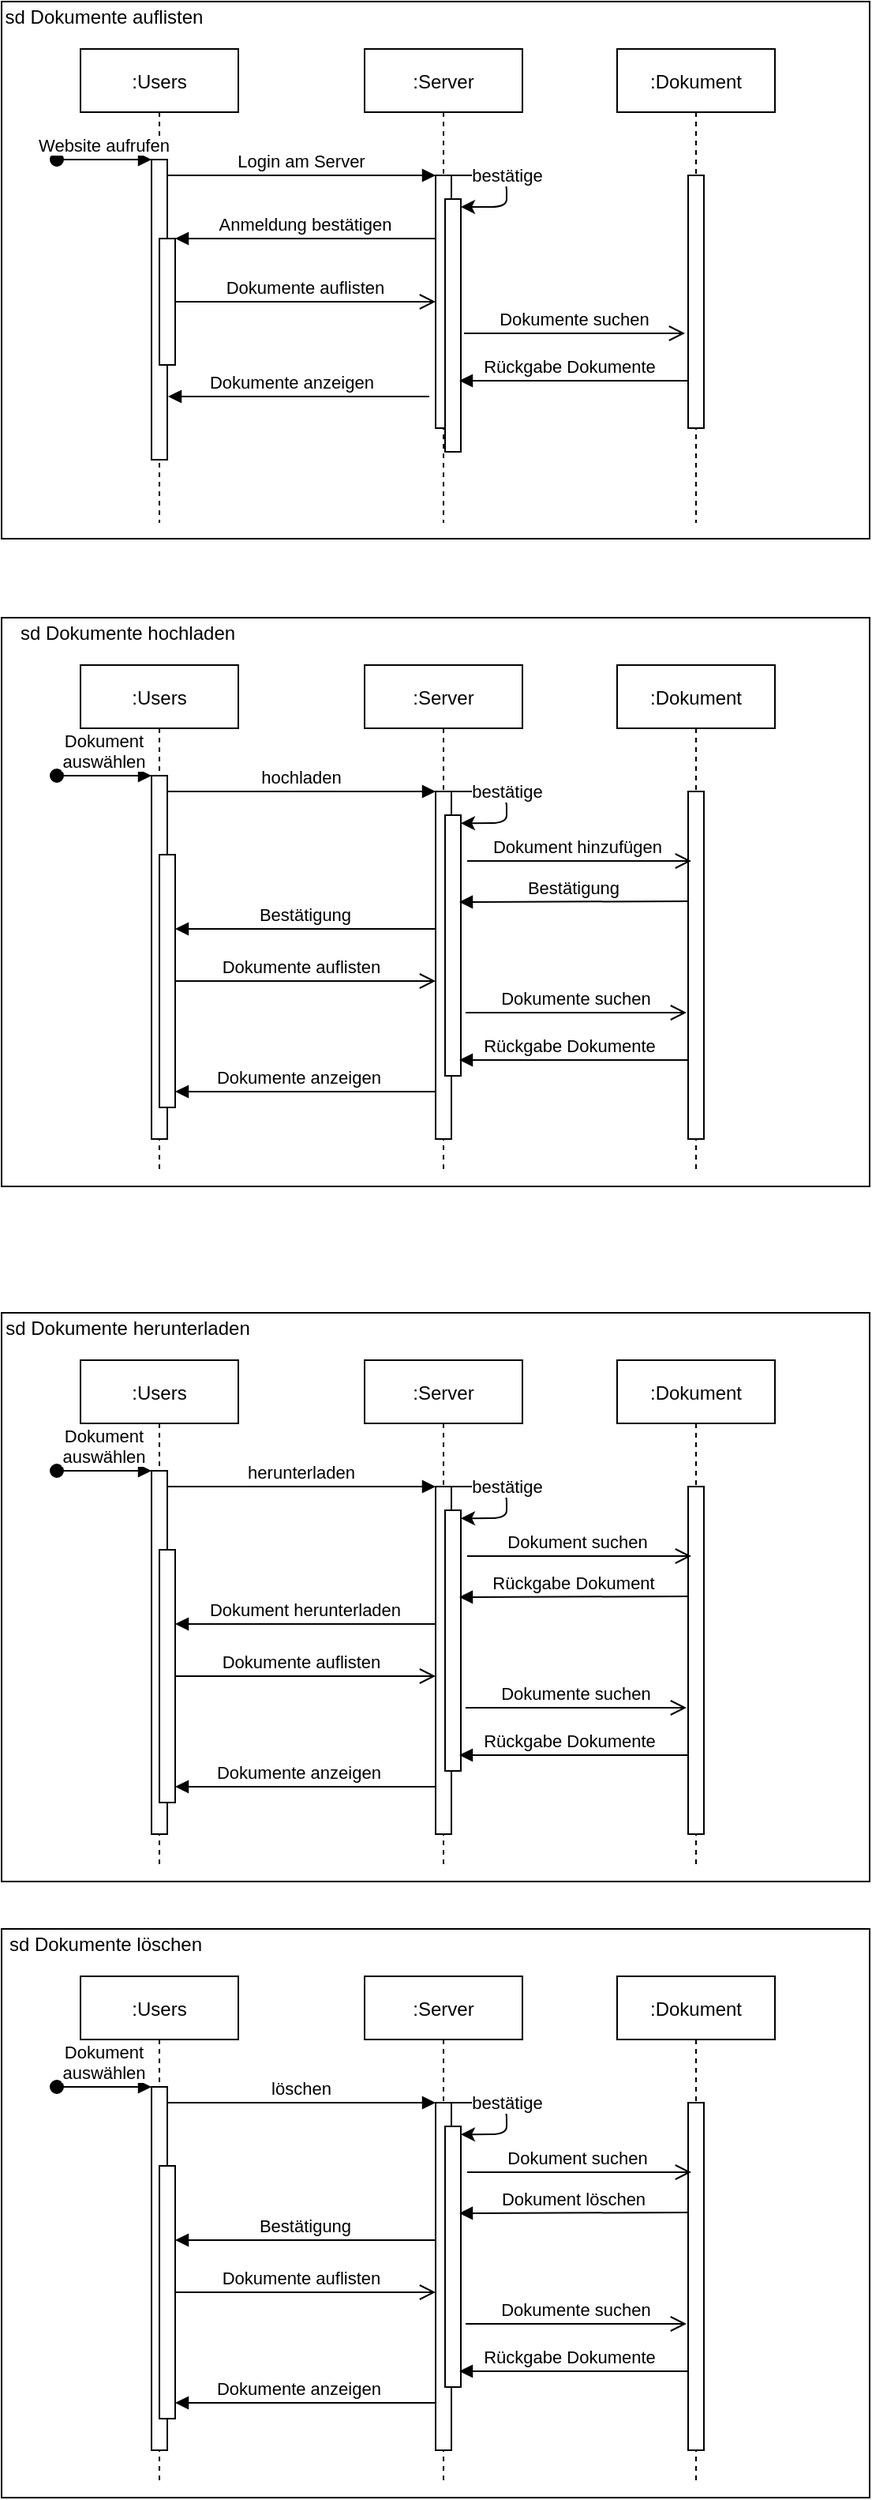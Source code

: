 <mxfile version="13.7.7" type="device"><diagram id="kgpKYQtTHZ0yAKxKKP6v" name="Page-1"><mxGraphModel dx="1673" dy="934" grid="0" gridSize="10" guides="1" tooltips="1" connect="1" arrows="1" fold="1" page="1" pageScale="1" pageWidth="850" pageHeight="1100" math="0" shadow="0"><root><mxCell id="0"/><mxCell id="1" parent="0"/><mxCell id="aRVjEOORN5K7vQ6r3Gwj-10" value="" style="rounded=0;whiteSpace=wrap;html=1;" vertex="1" parent="1"><mxGeometry x="70" y="50" width="550" height="340" as="geometry"/></mxCell><mxCell id="3nuBFxr9cyL0pnOWT2aG-1" value=":Users" style="shape=umlLifeline;perimeter=lifelinePerimeter;container=1;collapsible=0;recursiveResize=0;rounded=0;shadow=0;strokeWidth=1;" parent="1" vertex="1"><mxGeometry x="120" y="80" width="100" height="300" as="geometry"/></mxCell><mxCell id="3nuBFxr9cyL0pnOWT2aG-2" value="" style="points=[];perimeter=orthogonalPerimeter;rounded=0;shadow=0;strokeWidth=1;" parent="3nuBFxr9cyL0pnOWT2aG-1" vertex="1"><mxGeometry x="45" y="70" width="10" height="190" as="geometry"/></mxCell><mxCell id="3nuBFxr9cyL0pnOWT2aG-3" value="Website aufrufen" style="verticalAlign=bottom;startArrow=oval;endArrow=block;startSize=8;shadow=0;strokeWidth=1;" parent="3nuBFxr9cyL0pnOWT2aG-1" target="3nuBFxr9cyL0pnOWT2aG-2" edge="1"><mxGeometry relative="1" as="geometry"><mxPoint x="-15" y="70" as="sourcePoint"/></mxGeometry></mxCell><mxCell id="3nuBFxr9cyL0pnOWT2aG-4" value="" style="points=[];perimeter=orthogonalPerimeter;rounded=0;shadow=0;strokeWidth=1;" parent="3nuBFxr9cyL0pnOWT2aG-1" vertex="1"><mxGeometry x="50" y="120" width="10" height="80" as="geometry"/></mxCell><mxCell id="3nuBFxr9cyL0pnOWT2aG-5" value=":Server" style="shape=umlLifeline;perimeter=lifelinePerimeter;container=1;collapsible=0;recursiveResize=0;rounded=0;shadow=0;strokeWidth=1;" parent="1" vertex="1"><mxGeometry x="300" y="80" width="100" height="300" as="geometry"/></mxCell><mxCell id="3nuBFxr9cyL0pnOWT2aG-6" value="" style="points=[];perimeter=orthogonalPerimeter;rounded=0;shadow=0;strokeWidth=1;" parent="3nuBFxr9cyL0pnOWT2aG-5" vertex="1"><mxGeometry x="45" y="80" width="10" height="160" as="geometry"/></mxCell><mxCell id="aRVjEOORN5K7vQ6r3Gwj-4" value="" style="points=[];perimeter=orthogonalPerimeter;rounded=0;shadow=0;strokeWidth=1;" vertex="1" parent="3nuBFxr9cyL0pnOWT2aG-5"><mxGeometry x="51" y="95" width="10" height="160" as="geometry"/></mxCell><mxCell id="aRVjEOORN5K7vQ6r3Gwj-3" value="" style="endArrow=classic;html=1;entryX=1;entryY=0.031;entryDx=0;entryDy=0;entryPerimeter=0;" edge="1" parent="3nuBFxr9cyL0pnOWT2aG-5" source="3nuBFxr9cyL0pnOWT2aG-5" target="aRVjEOORN5K7vQ6r3Gwj-4"><mxGeometry width="50" height="50" relative="1" as="geometry"><mxPoint x="100" y="350" as="sourcePoint"/><mxPoint x="150" y="300" as="targetPoint"/><Array as="points"><mxPoint x="90" y="80"/><mxPoint x="90" y="100"/></Array></mxGeometry></mxCell><mxCell id="aRVjEOORN5K7vQ6r3Gwj-5" value="bestätige" style="edgeLabel;html=1;align=center;verticalAlign=middle;resizable=0;points=[];" vertex="1" connectable="0" parent="aRVjEOORN5K7vQ6r3Gwj-3"><mxGeometry x="-0.318" relative="1" as="geometry"><mxPoint x="9.5" as="offset"/></mxGeometry></mxCell><mxCell id="3nuBFxr9cyL0pnOWT2aG-8" value="Login am Server" style="verticalAlign=bottom;endArrow=block;entryX=0;entryY=0;shadow=0;strokeWidth=1;" parent="1" source="3nuBFxr9cyL0pnOWT2aG-2" target="3nuBFxr9cyL0pnOWT2aG-6" edge="1"><mxGeometry relative="1" as="geometry"><mxPoint x="275" y="160" as="sourcePoint"/></mxGeometry></mxCell><mxCell id="3nuBFxr9cyL0pnOWT2aG-9" value="Anmeldung bestätigen" style="verticalAlign=bottom;endArrow=block;entryX=1;entryY=0;shadow=0;strokeWidth=1;" parent="1" source="3nuBFxr9cyL0pnOWT2aG-6" target="3nuBFxr9cyL0pnOWT2aG-4" edge="1"><mxGeometry relative="1" as="geometry"><mxPoint x="240" y="200" as="sourcePoint"/></mxGeometry></mxCell><mxCell id="3nuBFxr9cyL0pnOWT2aG-10" value="Dokumente auflisten" style="verticalAlign=bottom;endArrow=open;endSize=8;exitX=1;exitY=0.5;shadow=0;strokeWidth=1;exitDx=0;exitDy=0;exitPerimeter=0;" parent="1" source="3nuBFxr9cyL0pnOWT2aG-4" target="3nuBFxr9cyL0pnOWT2aG-6" edge="1"><mxGeometry relative="1" as="geometry"><mxPoint x="240" y="257" as="targetPoint"/><Array as="points"><mxPoint x="290" y="240"/></Array></mxGeometry></mxCell><mxCell id="aRVjEOORN5K7vQ6r3Gwj-1" value=":Dokument" style="shape=umlLifeline;perimeter=lifelinePerimeter;container=1;collapsible=0;recursiveResize=0;rounded=0;shadow=0;strokeWidth=1;" vertex="1" parent="1"><mxGeometry x="460" y="80" width="100" height="300" as="geometry"/></mxCell><mxCell id="aRVjEOORN5K7vQ6r3Gwj-2" value="" style="points=[];perimeter=orthogonalPerimeter;rounded=0;shadow=0;strokeWidth=1;" vertex="1" parent="aRVjEOORN5K7vQ6r3Gwj-1"><mxGeometry x="45" y="80" width="10" height="160" as="geometry"/></mxCell><mxCell id="aRVjEOORN5K7vQ6r3Gwj-7" value="Dokumente suchen" style="verticalAlign=bottom;endArrow=open;endSize=8;exitX=1;exitY=0.5;shadow=0;strokeWidth=1;exitDx=0;exitDy=0;exitPerimeter=0;" edge="1" parent="1"><mxGeometry relative="1" as="geometry"><mxPoint x="503" y="260" as="targetPoint"/><mxPoint x="363" y="260" as="sourcePoint"/><Array as="points"><mxPoint x="473" y="260"/></Array></mxGeometry></mxCell><mxCell id="aRVjEOORN5K7vQ6r3Gwj-8" value="Rückgabe Dokumente" style="verticalAlign=bottom;endArrow=block;shadow=0;strokeWidth=1;" edge="1" parent="1"><mxGeometry x="0.035" relative="1" as="geometry"><mxPoint x="505" y="290" as="sourcePoint"/><mxPoint x="360" y="290" as="targetPoint"/><mxPoint as="offset"/></mxGeometry></mxCell><mxCell id="aRVjEOORN5K7vQ6r3Gwj-9" value="Dokumente anzeigen " style="verticalAlign=bottom;endArrow=block;shadow=0;strokeWidth=1;" edge="1" parent="1"><mxGeometry x="0.035" relative="1" as="geometry"><mxPoint x="341" y="300" as="sourcePoint"/><mxPoint x="175.5" y="300" as="targetPoint"/><mxPoint as="offset"/></mxGeometry></mxCell><mxCell id="aRVjEOORN5K7vQ6r3Gwj-11" value="sd Dokumente auflisten" style="text;html=1;strokeColor=none;fillColor=none;align=center;verticalAlign=middle;whiteSpace=wrap;rounded=0;" vertex="1" parent="1"><mxGeometry x="70" y="50" width="130" height="20" as="geometry"/></mxCell><mxCell id="aRVjEOORN5K7vQ6r3Gwj-12" value="" style="rounded=0;whiteSpace=wrap;html=1;" vertex="1" parent="1"><mxGeometry x="70" y="440" width="550" height="360" as="geometry"/></mxCell><mxCell id="aRVjEOORN5K7vQ6r3Gwj-13" value=":Users" style="shape=umlLifeline;perimeter=lifelinePerimeter;container=1;collapsible=0;recursiveResize=0;rounded=0;shadow=0;strokeWidth=1;" vertex="1" parent="1"><mxGeometry x="120" y="470" width="100" height="320" as="geometry"/></mxCell><mxCell id="aRVjEOORN5K7vQ6r3Gwj-14" value="" style="points=[];perimeter=orthogonalPerimeter;rounded=0;shadow=0;strokeWidth=1;" vertex="1" parent="aRVjEOORN5K7vQ6r3Gwj-13"><mxGeometry x="45" y="70" width="10" height="230" as="geometry"/></mxCell><mxCell id="aRVjEOORN5K7vQ6r3Gwj-15" value="Dokument &#10;auswählen" style="verticalAlign=bottom;startArrow=oval;endArrow=block;startSize=8;shadow=0;strokeWidth=1;" edge="1" parent="aRVjEOORN5K7vQ6r3Gwj-13" target="aRVjEOORN5K7vQ6r3Gwj-14"><mxGeometry relative="1" as="geometry"><mxPoint x="-15" y="70" as="sourcePoint"/></mxGeometry></mxCell><mxCell id="aRVjEOORN5K7vQ6r3Gwj-16" value="" style="points=[];perimeter=orthogonalPerimeter;rounded=0;shadow=0;strokeWidth=1;" vertex="1" parent="aRVjEOORN5K7vQ6r3Gwj-13"><mxGeometry x="50" y="120" width="10" height="160" as="geometry"/></mxCell><mxCell id="aRVjEOORN5K7vQ6r3Gwj-17" value=":Server" style="shape=umlLifeline;perimeter=lifelinePerimeter;container=1;collapsible=0;recursiveResize=0;rounded=0;shadow=0;strokeWidth=1;" vertex="1" parent="1"><mxGeometry x="300" y="470" width="100" height="320" as="geometry"/></mxCell><mxCell id="aRVjEOORN5K7vQ6r3Gwj-18" value="" style="points=[];perimeter=orthogonalPerimeter;rounded=0;shadow=0;strokeWidth=1;" vertex="1" parent="aRVjEOORN5K7vQ6r3Gwj-17"><mxGeometry x="45" y="80" width="10" height="220" as="geometry"/></mxCell><mxCell id="aRVjEOORN5K7vQ6r3Gwj-19" value="" style="points=[];perimeter=orthogonalPerimeter;rounded=0;shadow=0;strokeWidth=1;" vertex="1" parent="aRVjEOORN5K7vQ6r3Gwj-17"><mxGeometry x="51" y="95" width="10" height="165" as="geometry"/></mxCell><mxCell id="aRVjEOORN5K7vQ6r3Gwj-20" value="" style="endArrow=classic;html=1;entryX=1;entryY=0.031;entryDx=0;entryDy=0;entryPerimeter=0;" edge="1" parent="aRVjEOORN5K7vQ6r3Gwj-17" source="aRVjEOORN5K7vQ6r3Gwj-17" target="aRVjEOORN5K7vQ6r3Gwj-19"><mxGeometry width="50" height="50" relative="1" as="geometry"><mxPoint x="100" y="350" as="sourcePoint"/><mxPoint x="150" y="300" as="targetPoint"/><Array as="points"><mxPoint x="90" y="80"/><mxPoint x="90" y="100"/></Array></mxGeometry></mxCell><mxCell id="aRVjEOORN5K7vQ6r3Gwj-21" value="bestätige" style="edgeLabel;html=1;align=center;verticalAlign=middle;resizable=0;points=[];" vertex="1" connectable="0" parent="aRVjEOORN5K7vQ6r3Gwj-20"><mxGeometry x="-0.318" relative="1" as="geometry"><mxPoint x="9.5" as="offset"/></mxGeometry></mxCell><mxCell id="aRVjEOORN5K7vQ6r3Gwj-22" value="hochladen" style="verticalAlign=bottom;endArrow=block;entryX=0;entryY=0;shadow=0;strokeWidth=1;" edge="1" parent="1" source="aRVjEOORN5K7vQ6r3Gwj-14" target="aRVjEOORN5K7vQ6r3Gwj-18"><mxGeometry relative="1" as="geometry"><mxPoint x="275" y="550" as="sourcePoint"/></mxGeometry></mxCell><mxCell id="aRVjEOORN5K7vQ6r3Gwj-23" value="Bestätigung" style="verticalAlign=bottom;endArrow=block;entryX=1;entryY=0;shadow=0;strokeWidth=1;" edge="1" parent="1"><mxGeometry relative="1" as="geometry"><mxPoint x="345" y="637" as="sourcePoint"/><mxPoint x="180" y="637" as="targetPoint"/></mxGeometry></mxCell><mxCell id="aRVjEOORN5K7vQ6r3Gwj-24" value="Dokumente auflisten" style="verticalAlign=bottom;endArrow=open;endSize=8;exitX=1;exitY=0.5;shadow=0;strokeWidth=1;exitDx=0;exitDy=0;exitPerimeter=0;" edge="1" parent="1"><mxGeometry x="0.333" y="-30" relative="1" as="geometry"><mxPoint x="345" y="670" as="targetPoint"/><Array as="points"><mxPoint x="290" y="670"/></Array><mxPoint x="180" y="670" as="sourcePoint"/><mxPoint x="-30" y="-30" as="offset"/></mxGeometry></mxCell><mxCell id="aRVjEOORN5K7vQ6r3Gwj-25" value=":Dokument" style="shape=umlLifeline;perimeter=lifelinePerimeter;container=1;collapsible=0;recursiveResize=0;rounded=0;shadow=0;strokeWidth=1;" vertex="1" parent="1"><mxGeometry x="460" y="470" width="100" height="320" as="geometry"/></mxCell><mxCell id="aRVjEOORN5K7vQ6r3Gwj-26" value="" style="points=[];perimeter=orthogonalPerimeter;rounded=0;shadow=0;strokeWidth=1;" vertex="1" parent="aRVjEOORN5K7vQ6r3Gwj-25"><mxGeometry x="45" y="80" width="10" height="220" as="geometry"/></mxCell><mxCell id="aRVjEOORN5K7vQ6r3Gwj-30" value="sd Dokumente hochladen" style="text;html=1;strokeColor=none;fillColor=none;align=center;verticalAlign=middle;whiteSpace=wrap;rounded=0;" vertex="1" parent="1"><mxGeometry x="70" y="440" width="160" height="20" as="geometry"/></mxCell><mxCell id="aRVjEOORN5K7vQ6r3Gwj-31" value="Dokument hinzufügen" style="verticalAlign=bottom;endArrow=open;endSize=8;exitX=1;exitY=0.5;shadow=0;strokeWidth=1;exitDx=0;exitDy=0;exitPerimeter=0;entryX=0.5;entryY=0.25;entryDx=0;entryDy=0;entryPerimeter=0;" edge="1" parent="1"><mxGeometry x="0.692" y="-50" relative="1" as="geometry"><mxPoint x="507" y="594" as="targetPoint"/><Array as="points"><mxPoint x="475" y="594"/></Array><mxPoint x="365" y="594" as="sourcePoint"/><mxPoint x="-50" y="-50" as="offset"/></mxGeometry></mxCell><mxCell id="aRVjEOORN5K7vQ6r3Gwj-32" value="Bestätigung" style="verticalAlign=bottom;endArrow=block;shadow=0;strokeWidth=1;" edge="1" parent="1"><mxGeometry relative="1" as="geometry"><mxPoint x="505" y="619.5" as="sourcePoint"/><mxPoint x="360" y="620" as="targetPoint"/></mxGeometry></mxCell><mxCell id="aRVjEOORN5K7vQ6r3Gwj-33" value="Dokumente suchen" style="verticalAlign=bottom;endArrow=open;endSize=8;exitX=1;exitY=0.5;shadow=0;strokeWidth=1;exitDx=0;exitDy=0;exitPerimeter=0;" edge="1" parent="1"><mxGeometry relative="1" as="geometry"><mxPoint x="504" y="690" as="targetPoint"/><mxPoint x="364" y="690" as="sourcePoint"/><Array as="points"><mxPoint x="474" y="690"/></Array></mxGeometry></mxCell><mxCell id="aRVjEOORN5K7vQ6r3Gwj-34" value="Rückgabe Dokumente" style="verticalAlign=bottom;endArrow=block;shadow=0;strokeWidth=1;" edge="1" parent="1"><mxGeometry x="0.035" relative="1" as="geometry"><mxPoint x="505" y="720" as="sourcePoint"/><mxPoint x="360" y="720" as="targetPoint"/><mxPoint as="offset"/></mxGeometry></mxCell><mxCell id="aRVjEOORN5K7vQ6r3Gwj-35" value="Dokumente anzeigen " style="verticalAlign=bottom;endArrow=block;shadow=0;strokeWidth=1;" edge="1" parent="1"><mxGeometry x="0.035" relative="1" as="geometry"><mxPoint x="345.5" y="740" as="sourcePoint"/><mxPoint x="180" y="740" as="targetPoint"/><mxPoint as="offset"/></mxGeometry></mxCell><mxCell id="aRVjEOORN5K7vQ6r3Gwj-37" value="" style="rounded=0;whiteSpace=wrap;html=1;" vertex="1" parent="1"><mxGeometry x="70" y="880" width="550" height="360" as="geometry"/></mxCell><mxCell id="aRVjEOORN5K7vQ6r3Gwj-38" value=":Users" style="shape=umlLifeline;perimeter=lifelinePerimeter;container=1;collapsible=0;recursiveResize=0;rounded=0;shadow=0;strokeWidth=1;" vertex="1" parent="1"><mxGeometry x="120" y="910" width="100" height="320" as="geometry"/></mxCell><mxCell id="aRVjEOORN5K7vQ6r3Gwj-39" value="" style="points=[];perimeter=orthogonalPerimeter;rounded=0;shadow=0;strokeWidth=1;" vertex="1" parent="aRVjEOORN5K7vQ6r3Gwj-38"><mxGeometry x="45" y="70" width="10" height="230" as="geometry"/></mxCell><mxCell id="aRVjEOORN5K7vQ6r3Gwj-40" value="Dokument &#10;auswählen" style="verticalAlign=bottom;startArrow=oval;endArrow=block;startSize=8;shadow=0;strokeWidth=1;" edge="1" parent="aRVjEOORN5K7vQ6r3Gwj-38" target="aRVjEOORN5K7vQ6r3Gwj-39"><mxGeometry relative="1" as="geometry"><mxPoint x="-15" y="70" as="sourcePoint"/></mxGeometry></mxCell><mxCell id="aRVjEOORN5K7vQ6r3Gwj-41" value="" style="points=[];perimeter=orthogonalPerimeter;rounded=0;shadow=0;strokeWidth=1;" vertex="1" parent="aRVjEOORN5K7vQ6r3Gwj-38"><mxGeometry x="50" y="120" width="10" height="160" as="geometry"/></mxCell><mxCell id="aRVjEOORN5K7vQ6r3Gwj-42" value=":Server" style="shape=umlLifeline;perimeter=lifelinePerimeter;container=1;collapsible=0;recursiveResize=0;rounded=0;shadow=0;strokeWidth=1;" vertex="1" parent="1"><mxGeometry x="300" y="910" width="100" height="320" as="geometry"/></mxCell><mxCell id="aRVjEOORN5K7vQ6r3Gwj-43" value="" style="points=[];perimeter=orthogonalPerimeter;rounded=0;shadow=0;strokeWidth=1;" vertex="1" parent="aRVjEOORN5K7vQ6r3Gwj-42"><mxGeometry x="45" y="80" width="10" height="220" as="geometry"/></mxCell><mxCell id="aRVjEOORN5K7vQ6r3Gwj-44" value="" style="points=[];perimeter=orthogonalPerimeter;rounded=0;shadow=0;strokeWidth=1;" vertex="1" parent="aRVjEOORN5K7vQ6r3Gwj-42"><mxGeometry x="51" y="95" width="10" height="165" as="geometry"/></mxCell><mxCell id="aRVjEOORN5K7vQ6r3Gwj-45" value="" style="endArrow=classic;html=1;entryX=1;entryY=0.031;entryDx=0;entryDy=0;entryPerimeter=0;" edge="1" parent="aRVjEOORN5K7vQ6r3Gwj-42" source="aRVjEOORN5K7vQ6r3Gwj-42" target="aRVjEOORN5K7vQ6r3Gwj-44"><mxGeometry width="50" height="50" relative="1" as="geometry"><mxPoint x="100" y="350" as="sourcePoint"/><mxPoint x="150" y="300" as="targetPoint"/><Array as="points"><mxPoint x="90" y="80"/><mxPoint x="90" y="100"/></Array></mxGeometry></mxCell><mxCell id="aRVjEOORN5K7vQ6r3Gwj-46" value="bestätige" style="edgeLabel;html=1;align=center;verticalAlign=middle;resizable=0;points=[];" vertex="1" connectable="0" parent="aRVjEOORN5K7vQ6r3Gwj-45"><mxGeometry x="-0.318" relative="1" as="geometry"><mxPoint x="9.5" as="offset"/></mxGeometry></mxCell><mxCell id="aRVjEOORN5K7vQ6r3Gwj-47" value="herunterladen" style="verticalAlign=bottom;endArrow=block;entryX=0;entryY=0;shadow=0;strokeWidth=1;" edge="1" parent="1" source="aRVjEOORN5K7vQ6r3Gwj-39" target="aRVjEOORN5K7vQ6r3Gwj-43"><mxGeometry relative="1" as="geometry"><mxPoint x="275" y="990" as="sourcePoint"/></mxGeometry></mxCell><mxCell id="aRVjEOORN5K7vQ6r3Gwj-48" value="Dokument herunterladen" style="verticalAlign=bottom;endArrow=block;entryX=1;entryY=0;shadow=0;strokeWidth=1;" edge="1" parent="1"><mxGeometry relative="1" as="geometry"><mxPoint x="345" y="1077" as="sourcePoint"/><mxPoint x="180" y="1077" as="targetPoint"/></mxGeometry></mxCell><mxCell id="aRVjEOORN5K7vQ6r3Gwj-49" value="Dokumente auflisten" style="verticalAlign=bottom;endArrow=open;endSize=8;exitX=1;exitY=0.5;shadow=0;strokeWidth=1;exitDx=0;exitDy=0;exitPerimeter=0;" edge="1" parent="1"><mxGeometry x="0.333" y="-30" relative="1" as="geometry"><mxPoint x="345" y="1110" as="targetPoint"/><Array as="points"><mxPoint x="290" y="1110"/></Array><mxPoint x="180" y="1110" as="sourcePoint"/><mxPoint x="-30" y="-30" as="offset"/></mxGeometry></mxCell><mxCell id="aRVjEOORN5K7vQ6r3Gwj-50" value=":Dokument" style="shape=umlLifeline;perimeter=lifelinePerimeter;container=1;collapsible=0;recursiveResize=0;rounded=0;shadow=0;strokeWidth=1;" vertex="1" parent="1"><mxGeometry x="460" y="910" width="100" height="320" as="geometry"/></mxCell><mxCell id="aRVjEOORN5K7vQ6r3Gwj-51" value="" style="points=[];perimeter=orthogonalPerimeter;rounded=0;shadow=0;strokeWidth=1;" vertex="1" parent="aRVjEOORN5K7vQ6r3Gwj-50"><mxGeometry x="45" y="80" width="10" height="220" as="geometry"/></mxCell><mxCell id="aRVjEOORN5K7vQ6r3Gwj-52" value="sd Dokumente herunterladen" style="text;html=1;strokeColor=none;fillColor=none;align=center;verticalAlign=middle;whiteSpace=wrap;rounded=0;" vertex="1" parent="1"><mxGeometry x="70" y="880" width="160" height="20" as="geometry"/></mxCell><mxCell id="aRVjEOORN5K7vQ6r3Gwj-53" value="Dokument suchen" style="verticalAlign=bottom;endArrow=open;endSize=8;exitX=1;exitY=0.5;shadow=0;strokeWidth=1;exitDx=0;exitDy=0;exitPerimeter=0;entryX=0.5;entryY=0.25;entryDx=0;entryDy=0;entryPerimeter=0;" edge="1" parent="1"><mxGeometry x="0.692" y="-50" relative="1" as="geometry"><mxPoint x="507" y="1034" as="targetPoint"/><Array as="points"><mxPoint x="475" y="1034"/></Array><mxPoint x="365" y="1034" as="sourcePoint"/><mxPoint x="-50" y="-50" as="offset"/></mxGeometry></mxCell><mxCell id="aRVjEOORN5K7vQ6r3Gwj-54" value="Rückgabe Dokument" style="verticalAlign=bottom;endArrow=block;shadow=0;strokeWidth=1;" edge="1" parent="1"><mxGeometry relative="1" as="geometry"><mxPoint x="505" y="1059.5" as="sourcePoint"/><mxPoint x="360" y="1060" as="targetPoint"/></mxGeometry></mxCell><mxCell id="aRVjEOORN5K7vQ6r3Gwj-55" value="Dokumente suchen" style="verticalAlign=bottom;endArrow=open;endSize=8;exitX=1;exitY=0.5;shadow=0;strokeWidth=1;exitDx=0;exitDy=0;exitPerimeter=0;" edge="1" parent="1"><mxGeometry relative="1" as="geometry"><mxPoint x="504" y="1130" as="targetPoint"/><mxPoint x="364" y="1130" as="sourcePoint"/><Array as="points"><mxPoint x="474" y="1130"/></Array></mxGeometry></mxCell><mxCell id="aRVjEOORN5K7vQ6r3Gwj-56" value="Rückgabe Dokumente" style="verticalAlign=bottom;endArrow=block;shadow=0;strokeWidth=1;" edge="1" parent="1"><mxGeometry x="0.035" relative="1" as="geometry"><mxPoint x="505" y="1160" as="sourcePoint"/><mxPoint x="360" y="1160" as="targetPoint"/><mxPoint as="offset"/></mxGeometry></mxCell><mxCell id="aRVjEOORN5K7vQ6r3Gwj-57" value="Dokumente anzeigen " style="verticalAlign=bottom;endArrow=block;shadow=0;strokeWidth=1;" edge="1" parent="1"><mxGeometry x="0.035" relative="1" as="geometry"><mxPoint x="345.5" y="1180" as="sourcePoint"/><mxPoint x="180" y="1180" as="targetPoint"/><mxPoint as="offset"/></mxGeometry></mxCell><mxCell id="aRVjEOORN5K7vQ6r3Gwj-58" value="" style="rounded=0;whiteSpace=wrap;html=1;" vertex="1" parent="1"><mxGeometry x="70" y="1270" width="550" height="360" as="geometry"/></mxCell><mxCell id="aRVjEOORN5K7vQ6r3Gwj-59" value=":Users" style="shape=umlLifeline;perimeter=lifelinePerimeter;container=1;collapsible=0;recursiveResize=0;rounded=0;shadow=0;strokeWidth=1;" vertex="1" parent="1"><mxGeometry x="120" y="1300" width="100" height="320" as="geometry"/></mxCell><mxCell id="aRVjEOORN5K7vQ6r3Gwj-60" value="" style="points=[];perimeter=orthogonalPerimeter;rounded=0;shadow=0;strokeWidth=1;" vertex="1" parent="aRVjEOORN5K7vQ6r3Gwj-59"><mxGeometry x="45" y="70" width="10" height="230" as="geometry"/></mxCell><mxCell id="aRVjEOORN5K7vQ6r3Gwj-61" value="Dokument &#10;auswählen" style="verticalAlign=bottom;startArrow=oval;endArrow=block;startSize=8;shadow=0;strokeWidth=1;" edge="1" parent="aRVjEOORN5K7vQ6r3Gwj-59" target="aRVjEOORN5K7vQ6r3Gwj-60"><mxGeometry relative="1" as="geometry"><mxPoint x="-15" y="70" as="sourcePoint"/></mxGeometry></mxCell><mxCell id="aRVjEOORN5K7vQ6r3Gwj-62" value="" style="points=[];perimeter=orthogonalPerimeter;rounded=0;shadow=0;strokeWidth=1;" vertex="1" parent="aRVjEOORN5K7vQ6r3Gwj-59"><mxGeometry x="50" y="120" width="10" height="160" as="geometry"/></mxCell><mxCell id="aRVjEOORN5K7vQ6r3Gwj-63" value=":Server" style="shape=umlLifeline;perimeter=lifelinePerimeter;container=1;collapsible=0;recursiveResize=0;rounded=0;shadow=0;strokeWidth=1;" vertex="1" parent="1"><mxGeometry x="300" y="1300" width="100" height="320" as="geometry"/></mxCell><mxCell id="aRVjEOORN5K7vQ6r3Gwj-64" value="" style="points=[];perimeter=orthogonalPerimeter;rounded=0;shadow=0;strokeWidth=1;" vertex="1" parent="aRVjEOORN5K7vQ6r3Gwj-63"><mxGeometry x="45" y="80" width="10" height="220" as="geometry"/></mxCell><mxCell id="aRVjEOORN5K7vQ6r3Gwj-65" value="" style="points=[];perimeter=orthogonalPerimeter;rounded=0;shadow=0;strokeWidth=1;" vertex="1" parent="aRVjEOORN5K7vQ6r3Gwj-63"><mxGeometry x="51" y="95" width="10" height="165" as="geometry"/></mxCell><mxCell id="aRVjEOORN5K7vQ6r3Gwj-66" value="" style="endArrow=classic;html=1;entryX=1;entryY=0.031;entryDx=0;entryDy=0;entryPerimeter=0;" edge="1" parent="aRVjEOORN5K7vQ6r3Gwj-63" source="aRVjEOORN5K7vQ6r3Gwj-63" target="aRVjEOORN5K7vQ6r3Gwj-65"><mxGeometry width="50" height="50" relative="1" as="geometry"><mxPoint x="100" y="350" as="sourcePoint"/><mxPoint x="150" y="300" as="targetPoint"/><Array as="points"><mxPoint x="90" y="80"/><mxPoint x="90" y="100"/></Array></mxGeometry></mxCell><mxCell id="aRVjEOORN5K7vQ6r3Gwj-67" value="bestätige" style="edgeLabel;html=1;align=center;verticalAlign=middle;resizable=0;points=[];" vertex="1" connectable="0" parent="aRVjEOORN5K7vQ6r3Gwj-66"><mxGeometry x="-0.318" relative="1" as="geometry"><mxPoint x="9.5" as="offset"/></mxGeometry></mxCell><mxCell id="aRVjEOORN5K7vQ6r3Gwj-68" value="löschen" style="verticalAlign=bottom;endArrow=block;entryX=0;entryY=0;shadow=0;strokeWidth=1;" edge="1" parent="1" source="aRVjEOORN5K7vQ6r3Gwj-60" target="aRVjEOORN5K7vQ6r3Gwj-64"><mxGeometry relative="1" as="geometry"><mxPoint x="275" y="1380" as="sourcePoint"/></mxGeometry></mxCell><mxCell id="aRVjEOORN5K7vQ6r3Gwj-69" value="Bestätigung" style="verticalAlign=bottom;endArrow=block;entryX=1;entryY=0;shadow=0;strokeWidth=1;" edge="1" parent="1"><mxGeometry relative="1" as="geometry"><mxPoint x="345" y="1467" as="sourcePoint"/><mxPoint x="180" y="1467" as="targetPoint"/></mxGeometry></mxCell><mxCell id="aRVjEOORN5K7vQ6r3Gwj-70" value="Dokumente auflisten" style="verticalAlign=bottom;endArrow=open;endSize=8;exitX=1;exitY=0.5;shadow=0;strokeWidth=1;exitDx=0;exitDy=0;exitPerimeter=0;" edge="1" parent="1"><mxGeometry x="0.333" y="-30" relative="1" as="geometry"><mxPoint x="345" y="1500" as="targetPoint"/><Array as="points"><mxPoint x="290" y="1500"/></Array><mxPoint x="180" y="1500" as="sourcePoint"/><mxPoint x="-30" y="-30" as="offset"/></mxGeometry></mxCell><mxCell id="aRVjEOORN5K7vQ6r3Gwj-71" value=":Dokument" style="shape=umlLifeline;perimeter=lifelinePerimeter;container=1;collapsible=0;recursiveResize=0;rounded=0;shadow=0;strokeWidth=1;" vertex="1" parent="1"><mxGeometry x="460" y="1300" width="100" height="320" as="geometry"/></mxCell><mxCell id="aRVjEOORN5K7vQ6r3Gwj-72" value="" style="points=[];perimeter=orthogonalPerimeter;rounded=0;shadow=0;strokeWidth=1;" vertex="1" parent="aRVjEOORN5K7vQ6r3Gwj-71"><mxGeometry x="45" y="80" width="10" height="220" as="geometry"/></mxCell><mxCell id="aRVjEOORN5K7vQ6r3Gwj-73" value="sd Dokumente löschen" style="text;html=1;strokeColor=none;fillColor=none;align=center;verticalAlign=middle;whiteSpace=wrap;rounded=0;" vertex="1" parent="1"><mxGeometry x="71" y="1270" width="130" height="20" as="geometry"/></mxCell><mxCell id="aRVjEOORN5K7vQ6r3Gwj-74" value="Dokument suchen" style="verticalAlign=bottom;endArrow=open;endSize=8;exitX=1;exitY=0.5;shadow=0;strokeWidth=1;exitDx=0;exitDy=0;exitPerimeter=0;entryX=0.5;entryY=0.25;entryDx=0;entryDy=0;entryPerimeter=0;" edge="1" parent="1"><mxGeometry x="0.692" y="-50" relative="1" as="geometry"><mxPoint x="507" y="1424" as="targetPoint"/><Array as="points"><mxPoint x="475" y="1424"/></Array><mxPoint x="365" y="1424" as="sourcePoint"/><mxPoint x="-50" y="-50" as="offset"/></mxGeometry></mxCell><mxCell id="aRVjEOORN5K7vQ6r3Gwj-75" value="Dokument löschen" style="verticalAlign=bottom;endArrow=block;shadow=0;strokeWidth=1;" edge="1" parent="1"><mxGeometry relative="1" as="geometry"><mxPoint x="505" y="1449.5" as="sourcePoint"/><mxPoint x="360" y="1450" as="targetPoint"/></mxGeometry></mxCell><mxCell id="aRVjEOORN5K7vQ6r3Gwj-76" value="Dokumente suchen" style="verticalAlign=bottom;endArrow=open;endSize=8;exitX=1;exitY=0.5;shadow=0;strokeWidth=1;exitDx=0;exitDy=0;exitPerimeter=0;" edge="1" parent="1"><mxGeometry relative="1" as="geometry"><mxPoint x="504" y="1520" as="targetPoint"/><mxPoint x="364" y="1520" as="sourcePoint"/><Array as="points"><mxPoint x="474" y="1520"/></Array></mxGeometry></mxCell><mxCell id="aRVjEOORN5K7vQ6r3Gwj-77" value="Rückgabe Dokumente" style="verticalAlign=bottom;endArrow=block;shadow=0;strokeWidth=1;" edge="1" parent="1"><mxGeometry x="0.035" relative="1" as="geometry"><mxPoint x="505" y="1550" as="sourcePoint"/><mxPoint x="360" y="1550" as="targetPoint"/><mxPoint as="offset"/></mxGeometry></mxCell><mxCell id="aRVjEOORN5K7vQ6r3Gwj-78" value="Dokumente anzeigen " style="verticalAlign=bottom;endArrow=block;shadow=0;strokeWidth=1;" edge="1" parent="1"><mxGeometry x="0.035" relative="1" as="geometry"><mxPoint x="345.5" y="1570" as="sourcePoint"/><mxPoint x="180" y="1570" as="targetPoint"/><mxPoint as="offset"/></mxGeometry></mxCell></root></mxGraphModel></diagram></mxfile>